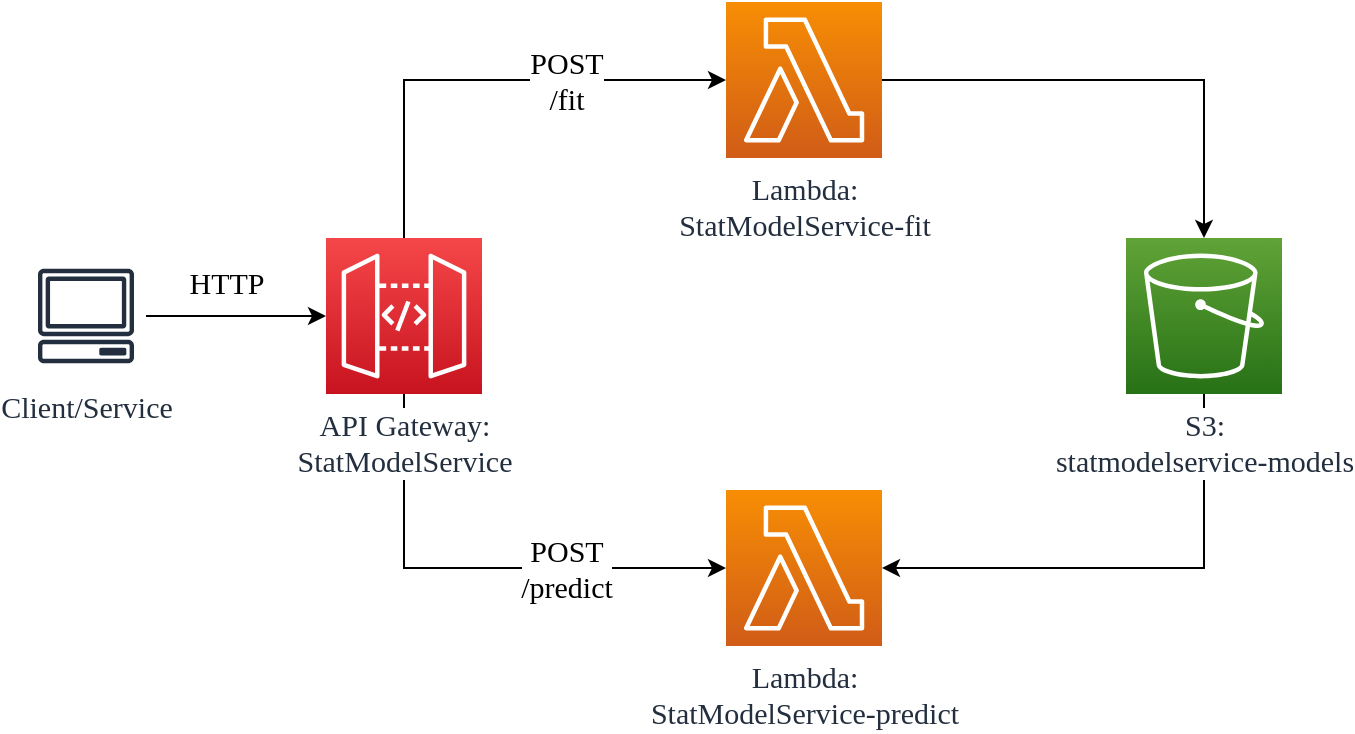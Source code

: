 <mxfile version="13.7.9" type="device"><diagram id="ooHV6bJe7-jDssRgpYsl" name="StatModelService"><mxGraphModel dx="992" dy="740" grid="1" gridSize="10" guides="1" tooltips="1" connect="1" arrows="1" fold="1" page="1" pageScale="1" pageWidth="827" pageHeight="1169" math="0" shadow="0"><root><mxCell id="0"/><mxCell id="1" parent="0"/><mxCell id="zhKE4AfKKbAIA_ZvkNoo-5" value="&lt;font style=&quot;font-size: 15px&quot;&gt;POST&lt;br&gt;/fit&lt;/font&gt;" style="edgeStyle=orthogonalEdgeStyle;rounded=0;orthogonalLoop=1;jettySize=auto;html=1;fontFamily=Goldman;fontSource=https%3A%2F%2Ffonts.googleapis.com%2Fcss%3Ffamily%3DGoldman;" edge="1" parent="1" source="zhKE4AfKKbAIA_ZvkNoo-1" target="zhKE4AfKKbAIA_ZvkNoo-3"><mxGeometry x="0.333" relative="1" as="geometry"><mxPoint x="239" y="118" as="sourcePoint"/><Array as="points"><mxPoint x="239" y="79"/></Array><mxPoint as="offset"/></mxGeometry></mxCell><mxCell id="zhKE4AfKKbAIA_ZvkNoo-6" value="&lt;font face=&quot;Goldman&quot; data-font-src=&quot;https://fonts.googleapis.com/css?family=Goldman&quot; style=&quot;font-size: 15px&quot;&gt;POST&lt;br&gt;/predict&lt;/font&gt;" style="edgeStyle=orthogonalEdgeStyle;rounded=0;orthogonalLoop=1;jettySize=auto;html=1;" edge="1" parent="1" source="zhKE4AfKKbAIA_ZvkNoo-1" target="zhKE4AfKKbAIA_ZvkNoo-4"><mxGeometry x="0.355" relative="1" as="geometry"><mxPoint x="239" y="280" as="sourcePoint"/><Array as="points"><mxPoint x="239" y="323"/></Array><mxPoint as="offset"/></mxGeometry></mxCell><mxCell id="zhKE4AfKKbAIA_ZvkNoo-1" value="&lt;font style=&quot;font-size: 15px&quot; face=&quot;Goldman&quot; data-font-src=&quot;https://fonts.googleapis.com/css?family=Goldman&quot;&gt;API Gateway:&lt;br&gt;StatModelService&lt;/font&gt;" style="outlineConnect=0;fontColor=#232F3E;gradientColor=#F54749;gradientDirection=north;fillColor=#C7131F;strokeColor=#ffffff;dashed=0;verticalLabelPosition=bottom;verticalAlign=top;align=center;html=1;fontSize=12;fontStyle=0;aspect=fixed;shape=mxgraph.aws4.resourceIcon;resIcon=mxgraph.aws4.api_gateway;labelBackgroundColor=#ffffff;" vertex="1" parent="1"><mxGeometry x="200" y="158" width="78" height="78" as="geometry"/></mxCell><mxCell id="zhKE4AfKKbAIA_ZvkNoo-8" style="edgeStyle=orthogonalEdgeStyle;rounded=0;orthogonalLoop=1;jettySize=auto;html=1;" edge="1" parent="1" source="zhKE4AfKKbAIA_ZvkNoo-2" target="zhKE4AfKKbAIA_ZvkNoo-4"><mxGeometry relative="1" as="geometry"><mxPoint x="639" y="280" as="sourcePoint"/><Array as="points"><mxPoint x="639" y="323"/></Array></mxGeometry></mxCell><mxCell id="zhKE4AfKKbAIA_ZvkNoo-2" value="&lt;font face=&quot;Goldman&quot; data-font-src=&quot;https://fonts.googleapis.com/css?family=Goldman&quot; style=&quot;font-size: 15px&quot;&gt;S3:&lt;br&gt;statmodelservice-models&lt;/font&gt;" style="outlineConnect=0;fontColor=#232F3E;gradientColor=#60A337;gradientDirection=north;fillColor=#277116;strokeColor=#ffffff;dashed=0;verticalLabelPosition=bottom;verticalAlign=top;align=center;html=1;fontSize=12;fontStyle=0;aspect=fixed;shape=mxgraph.aws4.resourceIcon;resIcon=mxgraph.aws4.s3;labelBackgroundColor=#ffffff;" vertex="1" parent="1"><mxGeometry x="600" y="158" width="78" height="78" as="geometry"/></mxCell><mxCell id="zhKE4AfKKbAIA_ZvkNoo-7" style="edgeStyle=orthogonalEdgeStyle;rounded=0;orthogonalLoop=1;jettySize=auto;html=1;" edge="1" parent="1" source="zhKE4AfKKbAIA_ZvkNoo-3" target="zhKE4AfKKbAIA_ZvkNoo-2"><mxGeometry relative="1" as="geometry"><mxPoint x="639" y="118" as="targetPoint"/><Array as="points"><mxPoint x="639" y="79"/></Array></mxGeometry></mxCell><mxCell id="zhKE4AfKKbAIA_ZvkNoo-3" value="&lt;font face=&quot;Goldman&quot; data-font-src=&quot;https://fonts.googleapis.com/css?family=Goldman&quot; style=&quot;font-size: 15px&quot;&gt;Lambda:&lt;br&gt;StatModelService-fit&lt;br&gt;&lt;/font&gt;" style="outlineConnect=0;fontColor=#232F3E;gradientColor=#F78E04;gradientDirection=north;fillColor=#D05C17;strokeColor=#ffffff;dashed=0;verticalLabelPosition=bottom;verticalAlign=top;align=center;html=1;fontSize=12;fontStyle=0;aspect=fixed;shape=mxgraph.aws4.resourceIcon;resIcon=mxgraph.aws4.lambda;" vertex="1" parent="1"><mxGeometry x="400" y="40" width="78" height="78" as="geometry"/></mxCell><mxCell id="zhKE4AfKKbAIA_ZvkNoo-4" value="&lt;font face=&quot;Goldman&quot; data-font-src=&quot;https://fonts.googleapis.com/css?family=Goldman&quot; style=&quot;font-size: 15px&quot;&gt;Lambda:&lt;br&gt;StatModelService-predict&lt;br&gt;&lt;/font&gt;" style="outlineConnect=0;fontColor=#232F3E;gradientColor=#F78E04;gradientDirection=north;fillColor=#D05C17;strokeColor=#ffffff;dashed=0;verticalLabelPosition=bottom;verticalAlign=top;align=center;html=1;fontSize=12;fontStyle=0;aspect=fixed;shape=mxgraph.aws4.resourceIcon;resIcon=mxgraph.aws4.lambda;" vertex="1" parent="1"><mxGeometry x="400" y="284" width="78" height="78" as="geometry"/></mxCell><mxCell id="zhKE4AfKKbAIA_ZvkNoo-10" value="&lt;font style=&quot;font-size: 15px&quot; face=&quot;Goldman&quot; data-font-src=&quot;https://fonts.googleapis.com/css?family=Goldman&quot;&gt;HTTP&lt;/font&gt;" style="edgeStyle=orthogonalEdgeStyle;rounded=0;orthogonalLoop=1;jettySize=auto;html=1;" edge="1" parent="1" source="zhKE4AfKKbAIA_ZvkNoo-12" target="zhKE4AfKKbAIA_ZvkNoo-1"><mxGeometry x="-0.111" y="17" relative="1" as="geometry"><mxPoint x="120" y="198" as="sourcePoint"/><mxPoint as="offset"/></mxGeometry></mxCell><mxCell id="zhKE4AfKKbAIA_ZvkNoo-12" value="&lt;font style=&quot;font-size: 15px&quot; face=&quot;Goldman&quot; data-font-src=&quot;https://fonts.googleapis.com/css?family=Goldman&quot;&gt;Client/Service&lt;/font&gt;" style="outlineConnect=0;fontColor=#232F3E;gradientColor=none;strokeColor=#232F3E;fillColor=#ffffff;dashed=0;verticalLabelPosition=bottom;verticalAlign=top;align=center;html=1;fontSize=12;fontStyle=0;aspect=fixed;shape=mxgraph.aws4.resourceIcon;resIcon=mxgraph.aws4.client;labelBackgroundColor=#ffffff;" vertex="1" parent="1"><mxGeometry x="50" y="167" width="60" height="60" as="geometry"/></mxCell></root></mxGraphModel></diagram></mxfile>